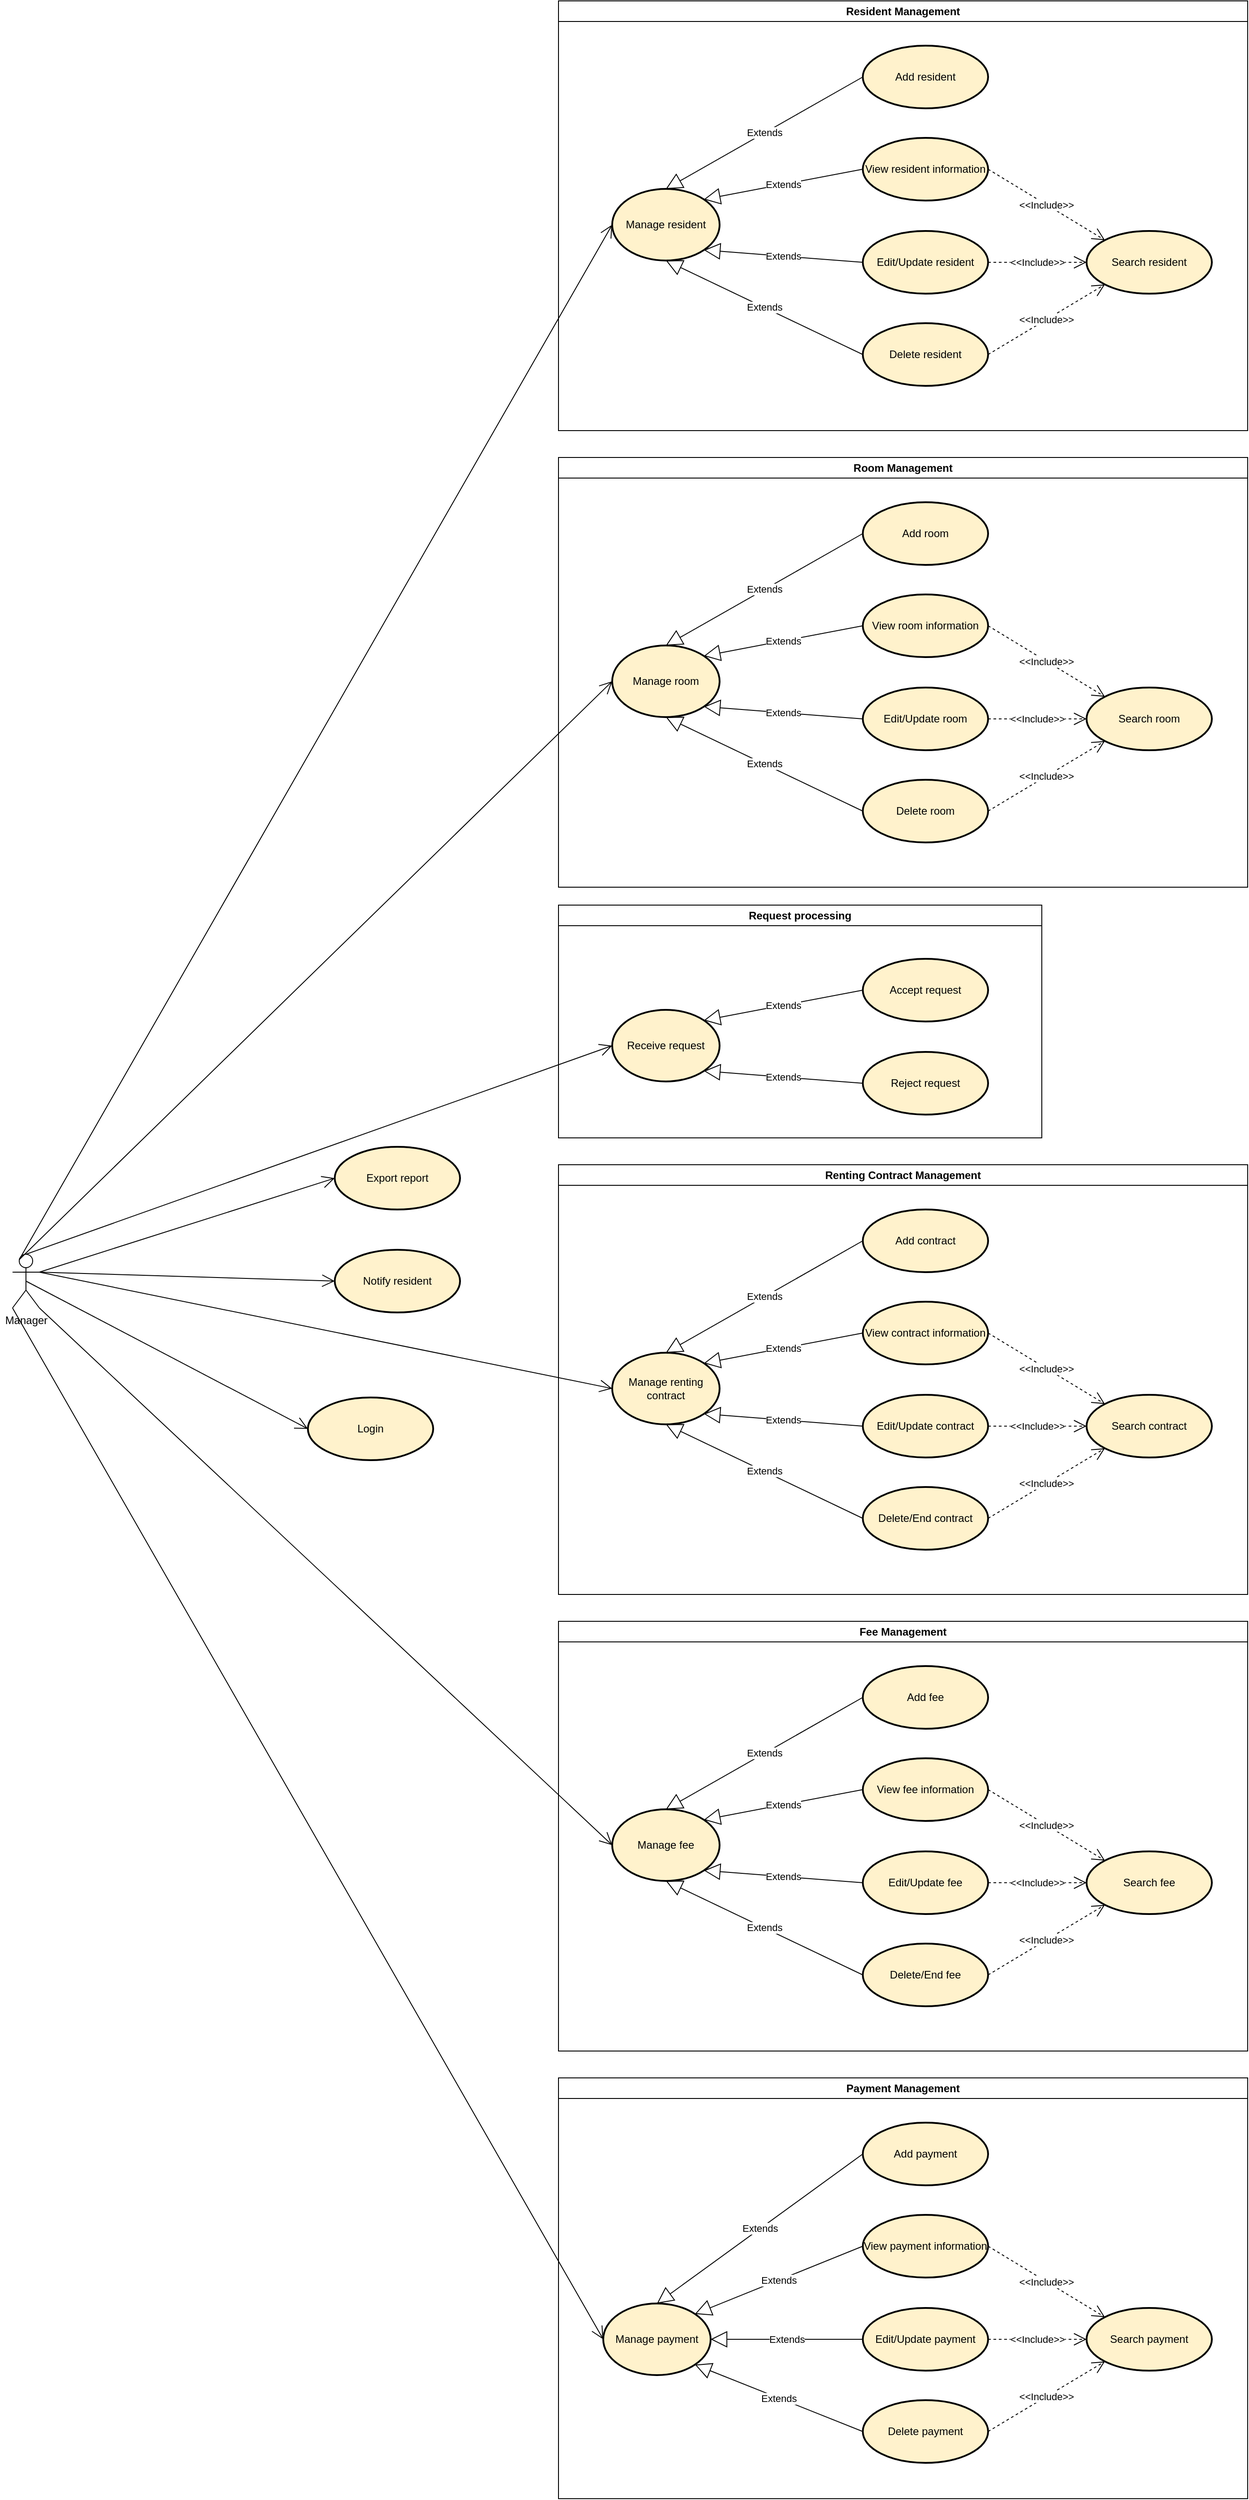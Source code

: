 <mxfile version="26.2.13">
  <diagram name="Page-1" id="42OMd-n1E61mf12vBxvX">
    <mxGraphModel dx="2264" dy="1903" grid="1" gridSize="10" guides="1" tooltips="1" connect="1" arrows="1" fold="1" page="1" pageScale="1" pageWidth="850" pageHeight="1100" math="0" shadow="0">
      <root>
        <mxCell id="0" />
        <mxCell id="1" parent="0" />
        <mxCell id="WZFhTyCouCG3s2GY0Dsn-1" value="Manager" style="shape=umlActor;verticalLabelPosition=bottom;verticalAlign=top;html=1;outlineConnect=0;" vertex="1" parent="1">
          <mxGeometry x="-520" y="1140" width="30" height="60" as="geometry" />
        </mxCell>
        <mxCell id="WZFhTyCouCG3s2GY0Dsn-3" value="Resident Management" style="swimlane;whiteSpace=wrap;html=1;" vertex="1" parent="1">
          <mxGeometry x="90" y="-260" width="770" height="480" as="geometry" />
        </mxCell>
        <mxCell id="WZFhTyCouCG3s2GY0Dsn-8" value="Manage resident" style="ellipse;whiteSpace=wrap;html=1;fillColor=#fff2cc;strokeColor=light-dark(#000000, #6d5100);strokeWidth=2;" vertex="1" parent="WZFhTyCouCG3s2GY0Dsn-3">
          <mxGeometry x="60" y="210" width="120" height="80" as="geometry" />
        </mxCell>
        <mxCell id="WZFhTyCouCG3s2GY0Dsn-10" value="Extends" style="endArrow=block;endSize=16;endFill=0;html=1;rounded=0;exitX=0;exitY=0.5;exitDx=0;exitDy=0;entryX=0.5;entryY=0;entryDx=0;entryDy=0;" edge="1" parent="WZFhTyCouCG3s2GY0Dsn-3" source="WZFhTyCouCG3s2GY0Dsn-23" target="WZFhTyCouCG3s2GY0Dsn-8">
          <mxGeometry width="160" relative="1" as="geometry">
            <mxPoint x="340" y="90" as="sourcePoint" />
            <mxPoint x="300" y="130" as="targetPoint" />
          </mxGeometry>
        </mxCell>
        <mxCell id="WZFhTyCouCG3s2GY0Dsn-11" value="Extends" style="endArrow=block;endSize=16;endFill=0;html=1;rounded=0;exitX=0;exitY=0.5;exitDx=0;exitDy=0;entryX=1;entryY=0;entryDx=0;entryDy=0;" edge="1" parent="WZFhTyCouCG3s2GY0Dsn-3" source="WZFhTyCouCG3s2GY0Dsn-26" target="WZFhTyCouCG3s2GY0Dsn-8">
          <mxGeometry width="160" relative="1" as="geometry">
            <mxPoint x="340" y="200" as="sourcePoint" />
            <mxPoint x="340" y="330" as="targetPoint" />
          </mxGeometry>
        </mxCell>
        <mxCell id="WZFhTyCouCG3s2GY0Dsn-20" value="Extends" style="endArrow=block;endSize=16;endFill=0;html=1;rounded=0;exitX=0;exitY=0.5;exitDx=0;exitDy=0;entryX=1;entryY=1;entryDx=0;entryDy=0;" edge="1" parent="WZFhTyCouCG3s2GY0Dsn-3" source="WZFhTyCouCG3s2GY0Dsn-25" target="WZFhTyCouCG3s2GY0Dsn-8">
          <mxGeometry width="160" relative="1" as="geometry">
            <mxPoint x="340" y="310" as="sourcePoint" />
            <mxPoint x="190" y="250" as="targetPoint" />
          </mxGeometry>
        </mxCell>
        <mxCell id="WZFhTyCouCG3s2GY0Dsn-21" value="Extends" style="endArrow=block;endSize=16;endFill=0;html=1;rounded=0;exitX=0;exitY=0.5;exitDx=0;exitDy=0;entryX=0.5;entryY=1;entryDx=0;entryDy=0;" edge="1" parent="WZFhTyCouCG3s2GY0Dsn-3" source="WZFhTyCouCG3s2GY0Dsn-24" target="WZFhTyCouCG3s2GY0Dsn-8">
          <mxGeometry width="160" relative="1" as="geometry">
            <mxPoint x="357.574" y="391.716" as="sourcePoint" />
            <mxPoint x="172" y="278" as="targetPoint" />
          </mxGeometry>
        </mxCell>
        <mxCell id="WZFhTyCouCG3s2GY0Dsn-23" value="Add resident" style="ellipse;whiteSpace=wrap;html=1;fillColor=#fff2cc;strokeColor=light-dark(#000000, #6d5100);strokeWidth=2;" vertex="1" parent="WZFhTyCouCG3s2GY0Dsn-3">
          <mxGeometry x="340" y="50" width="140" height="70" as="geometry" />
        </mxCell>
        <mxCell id="WZFhTyCouCG3s2GY0Dsn-24" value="Delete resident" style="ellipse;whiteSpace=wrap;html=1;fillColor=#fff2cc;strokeColor=light-dark(#000000, #6d5100);strokeWidth=2;" vertex="1" parent="WZFhTyCouCG3s2GY0Dsn-3">
          <mxGeometry x="340" y="360" width="140" height="70" as="geometry" />
        </mxCell>
        <mxCell id="WZFhTyCouCG3s2GY0Dsn-25" value="Edit/Update resident" style="ellipse;whiteSpace=wrap;html=1;fillColor=#fff2cc;strokeColor=light-dark(#000000, #6d5100);strokeWidth=2;" vertex="1" parent="WZFhTyCouCG3s2GY0Dsn-3">
          <mxGeometry x="340" y="257" width="140" height="70" as="geometry" />
        </mxCell>
        <mxCell id="WZFhTyCouCG3s2GY0Dsn-26" value="View resident information" style="ellipse;whiteSpace=wrap;html=1;fillColor=#fff2cc;strokeColor=light-dark(#000000, #6d5100);strokeWidth=2;" vertex="1" parent="WZFhTyCouCG3s2GY0Dsn-3">
          <mxGeometry x="340" y="153" width="140" height="70" as="geometry" />
        </mxCell>
        <mxCell id="WZFhTyCouCG3s2GY0Dsn-27" value="Search resident" style="ellipse;whiteSpace=wrap;html=1;fillColor=#fff2cc;strokeColor=light-dark(#000000, #6d5100);strokeWidth=2;" vertex="1" parent="WZFhTyCouCG3s2GY0Dsn-3">
          <mxGeometry x="590" y="257" width="140" height="70" as="geometry" />
        </mxCell>
        <mxCell id="WZFhTyCouCG3s2GY0Dsn-31" value="&amp;lt;&amp;lt;Include&amp;gt;&amp;gt;" style="endArrow=open;endSize=12;dashed=1;html=1;rounded=0;exitX=1;exitY=0.5;exitDx=0;exitDy=0;entryX=0;entryY=0;entryDx=0;entryDy=0;" edge="1" parent="WZFhTyCouCG3s2GY0Dsn-3" source="WZFhTyCouCG3s2GY0Dsn-26" target="WZFhTyCouCG3s2GY0Dsn-27">
          <mxGeometry width="160" relative="1" as="geometry">
            <mxPoint x="540" y="200" as="sourcePoint" />
            <mxPoint x="700" y="200" as="targetPoint" />
          </mxGeometry>
        </mxCell>
        <mxCell id="WZFhTyCouCG3s2GY0Dsn-32" value="&amp;lt;&amp;lt;Include&amp;gt;&amp;gt;" style="endArrow=open;endSize=12;dashed=1;html=1;rounded=0;exitX=1;exitY=0.5;exitDx=0;exitDy=0;entryX=0;entryY=1;entryDx=0;entryDy=0;" edge="1" parent="WZFhTyCouCG3s2GY0Dsn-3" source="WZFhTyCouCG3s2GY0Dsn-24" target="WZFhTyCouCG3s2GY0Dsn-27">
          <mxGeometry width="160" relative="1" as="geometry">
            <mxPoint x="490" y="198" as="sourcePoint" />
            <mxPoint x="621" y="277" as="targetPoint" />
          </mxGeometry>
        </mxCell>
        <mxCell id="WZFhTyCouCG3s2GY0Dsn-33" value="&amp;lt;&amp;lt;Include&amp;gt;&amp;gt;" style="endArrow=open;endSize=12;dashed=1;html=1;rounded=0;exitX=1;exitY=0.5;exitDx=0;exitDy=0;entryX=0;entryY=0.5;entryDx=0;entryDy=0;" edge="1" parent="WZFhTyCouCG3s2GY0Dsn-3" source="WZFhTyCouCG3s2GY0Dsn-25" target="WZFhTyCouCG3s2GY0Dsn-27">
          <mxGeometry width="160" relative="1" as="geometry">
            <mxPoint x="490" y="405" as="sourcePoint" />
            <mxPoint x="621" y="327" as="targetPoint" />
          </mxGeometry>
        </mxCell>
        <mxCell id="WZFhTyCouCG3s2GY0Dsn-34" value="Room Management" style="swimlane;whiteSpace=wrap;html=1;" vertex="1" parent="1">
          <mxGeometry x="90" y="250" width="770" height="480" as="geometry" />
        </mxCell>
        <mxCell id="WZFhTyCouCG3s2GY0Dsn-35" value="Manage room" style="ellipse;whiteSpace=wrap;html=1;fillColor=#fff2cc;strokeColor=light-dark(#000000, #6d5100);strokeWidth=2;" vertex="1" parent="WZFhTyCouCG3s2GY0Dsn-34">
          <mxGeometry x="60" y="210" width="120" height="80" as="geometry" />
        </mxCell>
        <mxCell id="WZFhTyCouCG3s2GY0Dsn-36" value="Extends" style="endArrow=block;endSize=16;endFill=0;html=1;rounded=0;exitX=0;exitY=0.5;exitDx=0;exitDy=0;entryX=0.5;entryY=0;entryDx=0;entryDy=0;" edge="1" parent="WZFhTyCouCG3s2GY0Dsn-34" source="WZFhTyCouCG3s2GY0Dsn-40" target="WZFhTyCouCG3s2GY0Dsn-35">
          <mxGeometry width="160" relative="1" as="geometry">
            <mxPoint x="340" y="90" as="sourcePoint" />
            <mxPoint x="300" y="130" as="targetPoint" />
          </mxGeometry>
        </mxCell>
        <mxCell id="WZFhTyCouCG3s2GY0Dsn-37" value="Extends" style="endArrow=block;endSize=16;endFill=0;html=1;rounded=0;exitX=0;exitY=0.5;exitDx=0;exitDy=0;entryX=1;entryY=0;entryDx=0;entryDy=0;" edge="1" parent="WZFhTyCouCG3s2GY0Dsn-34" source="WZFhTyCouCG3s2GY0Dsn-43" target="WZFhTyCouCG3s2GY0Dsn-35">
          <mxGeometry width="160" relative="1" as="geometry">
            <mxPoint x="340" y="200" as="sourcePoint" />
            <mxPoint x="340" y="330" as="targetPoint" />
          </mxGeometry>
        </mxCell>
        <mxCell id="WZFhTyCouCG3s2GY0Dsn-38" value="Extends" style="endArrow=block;endSize=16;endFill=0;html=1;rounded=0;exitX=0;exitY=0.5;exitDx=0;exitDy=0;entryX=1;entryY=1;entryDx=0;entryDy=0;" edge="1" parent="WZFhTyCouCG3s2GY0Dsn-34" source="WZFhTyCouCG3s2GY0Dsn-42" target="WZFhTyCouCG3s2GY0Dsn-35">
          <mxGeometry width="160" relative="1" as="geometry">
            <mxPoint x="340" y="310" as="sourcePoint" />
            <mxPoint x="190" y="250" as="targetPoint" />
          </mxGeometry>
        </mxCell>
        <mxCell id="WZFhTyCouCG3s2GY0Dsn-39" value="Extends" style="endArrow=block;endSize=16;endFill=0;html=1;rounded=0;exitX=0;exitY=0.5;exitDx=0;exitDy=0;entryX=0.5;entryY=1;entryDx=0;entryDy=0;" edge="1" parent="WZFhTyCouCG3s2GY0Dsn-34" source="WZFhTyCouCG3s2GY0Dsn-41" target="WZFhTyCouCG3s2GY0Dsn-35">
          <mxGeometry width="160" relative="1" as="geometry">
            <mxPoint x="357.574" y="391.716" as="sourcePoint" />
            <mxPoint x="172" y="278" as="targetPoint" />
          </mxGeometry>
        </mxCell>
        <mxCell id="WZFhTyCouCG3s2GY0Dsn-40" value="Add room" style="ellipse;whiteSpace=wrap;html=1;fillColor=#fff2cc;strokeColor=light-dark(#000000, #6d5100);strokeWidth=2;" vertex="1" parent="WZFhTyCouCG3s2GY0Dsn-34">
          <mxGeometry x="340" y="50" width="140" height="70" as="geometry" />
        </mxCell>
        <mxCell id="WZFhTyCouCG3s2GY0Dsn-41" value="Delete room" style="ellipse;whiteSpace=wrap;html=1;fillColor=#fff2cc;strokeColor=light-dark(#000000, #6d5100);strokeWidth=2;" vertex="1" parent="WZFhTyCouCG3s2GY0Dsn-34">
          <mxGeometry x="340" y="360" width="140" height="70" as="geometry" />
        </mxCell>
        <mxCell id="WZFhTyCouCG3s2GY0Dsn-42" value="Edit/Update room" style="ellipse;whiteSpace=wrap;html=1;fillColor=#fff2cc;strokeColor=light-dark(#000000, #6d5100);strokeWidth=2;" vertex="1" parent="WZFhTyCouCG3s2GY0Dsn-34">
          <mxGeometry x="340" y="257" width="140" height="70" as="geometry" />
        </mxCell>
        <mxCell id="WZFhTyCouCG3s2GY0Dsn-43" value="View room information" style="ellipse;whiteSpace=wrap;html=1;fillColor=#fff2cc;strokeColor=light-dark(#000000, #6d5100);strokeWidth=2;" vertex="1" parent="WZFhTyCouCG3s2GY0Dsn-34">
          <mxGeometry x="340" y="153" width="140" height="70" as="geometry" />
        </mxCell>
        <mxCell id="WZFhTyCouCG3s2GY0Dsn-44" value="Search room" style="ellipse;whiteSpace=wrap;html=1;fillColor=#fff2cc;strokeColor=light-dark(#000000, #6d5100);strokeWidth=2;" vertex="1" parent="WZFhTyCouCG3s2GY0Dsn-34">
          <mxGeometry x="590" y="257" width="140" height="70" as="geometry" />
        </mxCell>
        <mxCell id="WZFhTyCouCG3s2GY0Dsn-45" value="&amp;lt;&amp;lt;Include&amp;gt;&amp;gt;" style="endArrow=open;endSize=12;dashed=1;html=1;rounded=0;exitX=1;exitY=0.5;exitDx=0;exitDy=0;entryX=0;entryY=0;entryDx=0;entryDy=0;" edge="1" parent="WZFhTyCouCG3s2GY0Dsn-34" source="WZFhTyCouCG3s2GY0Dsn-43" target="WZFhTyCouCG3s2GY0Dsn-44">
          <mxGeometry width="160" relative="1" as="geometry">
            <mxPoint x="540" y="200" as="sourcePoint" />
            <mxPoint x="700" y="200" as="targetPoint" />
          </mxGeometry>
        </mxCell>
        <mxCell id="WZFhTyCouCG3s2GY0Dsn-46" value="&amp;lt;&amp;lt;Include&amp;gt;&amp;gt;" style="endArrow=open;endSize=12;dashed=1;html=1;rounded=0;exitX=1;exitY=0.5;exitDx=0;exitDy=0;entryX=0;entryY=1;entryDx=0;entryDy=0;" edge="1" parent="WZFhTyCouCG3s2GY0Dsn-34" source="WZFhTyCouCG3s2GY0Dsn-41" target="WZFhTyCouCG3s2GY0Dsn-44">
          <mxGeometry width="160" relative="1" as="geometry">
            <mxPoint x="490" y="198" as="sourcePoint" />
            <mxPoint x="621" y="277" as="targetPoint" />
          </mxGeometry>
        </mxCell>
        <mxCell id="WZFhTyCouCG3s2GY0Dsn-47" value="&amp;lt;&amp;lt;Include&amp;gt;&amp;gt;" style="endArrow=open;endSize=12;dashed=1;html=1;rounded=0;exitX=1;exitY=0.5;exitDx=0;exitDy=0;entryX=0;entryY=0.5;entryDx=0;entryDy=0;" edge="1" parent="WZFhTyCouCG3s2GY0Dsn-34" source="WZFhTyCouCG3s2GY0Dsn-42" target="WZFhTyCouCG3s2GY0Dsn-44">
          <mxGeometry width="160" relative="1" as="geometry">
            <mxPoint x="490" y="405" as="sourcePoint" />
            <mxPoint x="621" y="327" as="targetPoint" />
          </mxGeometry>
        </mxCell>
        <mxCell id="WZFhTyCouCG3s2GY0Dsn-48" value="Request processing" style="swimlane;whiteSpace=wrap;html=1;" vertex="1" parent="1">
          <mxGeometry x="90" y="750" width="540" height="260" as="geometry" />
        </mxCell>
        <mxCell id="WZFhTyCouCG3s2GY0Dsn-49" value="Receive request" style="ellipse;whiteSpace=wrap;html=1;fillColor=#fff2cc;strokeColor=light-dark(#000000, #6d5100);strokeWidth=2;" vertex="1" parent="WZFhTyCouCG3s2GY0Dsn-48">
          <mxGeometry x="60" y="117" width="120" height="80" as="geometry" />
        </mxCell>
        <mxCell id="WZFhTyCouCG3s2GY0Dsn-51" value="Extends" style="endArrow=block;endSize=16;endFill=0;html=1;rounded=0;exitX=0;exitY=0.5;exitDx=0;exitDy=0;entryX=1;entryY=0;entryDx=0;entryDy=0;" edge="1" parent="WZFhTyCouCG3s2GY0Dsn-48" source="WZFhTyCouCG3s2GY0Dsn-57" target="WZFhTyCouCG3s2GY0Dsn-49">
          <mxGeometry width="160" relative="1" as="geometry">
            <mxPoint x="340" y="107" as="sourcePoint" />
            <mxPoint x="340" y="237" as="targetPoint" />
          </mxGeometry>
        </mxCell>
        <mxCell id="WZFhTyCouCG3s2GY0Dsn-52" value="Extends" style="endArrow=block;endSize=16;endFill=0;html=1;rounded=0;exitX=0;exitY=0.5;exitDx=0;exitDy=0;entryX=1;entryY=1;entryDx=0;entryDy=0;" edge="1" parent="WZFhTyCouCG3s2GY0Dsn-48" source="WZFhTyCouCG3s2GY0Dsn-56" target="WZFhTyCouCG3s2GY0Dsn-49">
          <mxGeometry width="160" relative="1" as="geometry">
            <mxPoint x="340" y="217" as="sourcePoint" />
            <mxPoint x="190" y="157" as="targetPoint" />
          </mxGeometry>
        </mxCell>
        <mxCell id="WZFhTyCouCG3s2GY0Dsn-56" value="Reject request" style="ellipse;whiteSpace=wrap;html=1;fillColor=#fff2cc;strokeColor=light-dark(#000000, #6d5100);strokeWidth=2;" vertex="1" parent="WZFhTyCouCG3s2GY0Dsn-48">
          <mxGeometry x="340" y="164" width="140" height="70" as="geometry" />
        </mxCell>
        <mxCell id="WZFhTyCouCG3s2GY0Dsn-57" value="Accept request" style="ellipse;whiteSpace=wrap;html=1;fillColor=#fff2cc;strokeColor=light-dark(#000000, #6d5100);strokeWidth=2;" vertex="1" parent="WZFhTyCouCG3s2GY0Dsn-48">
          <mxGeometry x="340" y="60" width="140" height="70" as="geometry" />
        </mxCell>
        <mxCell id="WZFhTyCouCG3s2GY0Dsn-63" value="Renting Contract Management" style="swimlane;whiteSpace=wrap;html=1;" vertex="1" parent="1">
          <mxGeometry x="90" y="1040" width="770" height="480" as="geometry" />
        </mxCell>
        <mxCell id="WZFhTyCouCG3s2GY0Dsn-64" value="Manage renting contract" style="ellipse;whiteSpace=wrap;html=1;fillColor=#fff2cc;strokeColor=light-dark(#000000, #6d5100);strokeWidth=2;" vertex="1" parent="WZFhTyCouCG3s2GY0Dsn-63">
          <mxGeometry x="60" y="210" width="120" height="80" as="geometry" />
        </mxCell>
        <mxCell id="WZFhTyCouCG3s2GY0Dsn-65" value="Extends" style="endArrow=block;endSize=16;endFill=0;html=1;rounded=0;exitX=0;exitY=0.5;exitDx=0;exitDy=0;entryX=0.5;entryY=0;entryDx=0;entryDy=0;" edge="1" parent="WZFhTyCouCG3s2GY0Dsn-63" source="WZFhTyCouCG3s2GY0Dsn-69" target="WZFhTyCouCG3s2GY0Dsn-64">
          <mxGeometry width="160" relative="1" as="geometry">
            <mxPoint x="340" y="90" as="sourcePoint" />
            <mxPoint x="300" y="130" as="targetPoint" />
          </mxGeometry>
        </mxCell>
        <mxCell id="WZFhTyCouCG3s2GY0Dsn-66" value="Extends" style="endArrow=block;endSize=16;endFill=0;html=1;rounded=0;exitX=0;exitY=0.5;exitDx=0;exitDy=0;entryX=1;entryY=0;entryDx=0;entryDy=0;" edge="1" parent="WZFhTyCouCG3s2GY0Dsn-63" source="WZFhTyCouCG3s2GY0Dsn-72" target="WZFhTyCouCG3s2GY0Dsn-64">
          <mxGeometry width="160" relative="1" as="geometry">
            <mxPoint x="340" y="200" as="sourcePoint" />
            <mxPoint x="340" y="330" as="targetPoint" />
          </mxGeometry>
        </mxCell>
        <mxCell id="WZFhTyCouCG3s2GY0Dsn-67" value="Extends" style="endArrow=block;endSize=16;endFill=0;html=1;rounded=0;exitX=0;exitY=0.5;exitDx=0;exitDy=0;entryX=1;entryY=1;entryDx=0;entryDy=0;" edge="1" parent="WZFhTyCouCG3s2GY0Dsn-63" source="WZFhTyCouCG3s2GY0Dsn-71" target="WZFhTyCouCG3s2GY0Dsn-64">
          <mxGeometry width="160" relative="1" as="geometry">
            <mxPoint x="340" y="310" as="sourcePoint" />
            <mxPoint x="190" y="250" as="targetPoint" />
          </mxGeometry>
        </mxCell>
        <mxCell id="WZFhTyCouCG3s2GY0Dsn-68" value="Extends" style="endArrow=block;endSize=16;endFill=0;html=1;rounded=0;exitX=0;exitY=0.5;exitDx=0;exitDy=0;entryX=0.5;entryY=1;entryDx=0;entryDy=0;" edge="1" parent="WZFhTyCouCG3s2GY0Dsn-63" source="WZFhTyCouCG3s2GY0Dsn-70" target="WZFhTyCouCG3s2GY0Dsn-64">
          <mxGeometry width="160" relative="1" as="geometry">
            <mxPoint x="357.574" y="391.716" as="sourcePoint" />
            <mxPoint x="172" y="278" as="targetPoint" />
          </mxGeometry>
        </mxCell>
        <mxCell id="WZFhTyCouCG3s2GY0Dsn-69" value="Add contract" style="ellipse;whiteSpace=wrap;html=1;fillColor=#fff2cc;strokeColor=light-dark(#000000, #6d5100);strokeWidth=2;" vertex="1" parent="WZFhTyCouCG3s2GY0Dsn-63">
          <mxGeometry x="340" y="50" width="140" height="70" as="geometry" />
        </mxCell>
        <mxCell id="WZFhTyCouCG3s2GY0Dsn-70" value="Delete/End contract" style="ellipse;whiteSpace=wrap;html=1;fillColor=#fff2cc;strokeColor=light-dark(#000000, #6d5100);strokeWidth=2;" vertex="1" parent="WZFhTyCouCG3s2GY0Dsn-63">
          <mxGeometry x="340" y="360" width="140" height="70" as="geometry" />
        </mxCell>
        <mxCell id="WZFhTyCouCG3s2GY0Dsn-71" value="Edit/Update contract" style="ellipse;whiteSpace=wrap;html=1;fillColor=#fff2cc;strokeColor=light-dark(#000000, #6d5100);strokeWidth=2;" vertex="1" parent="WZFhTyCouCG3s2GY0Dsn-63">
          <mxGeometry x="340" y="257" width="140" height="70" as="geometry" />
        </mxCell>
        <mxCell id="WZFhTyCouCG3s2GY0Dsn-72" value="View contract information" style="ellipse;whiteSpace=wrap;html=1;fillColor=#fff2cc;strokeColor=light-dark(#000000, #6d5100);strokeWidth=2;" vertex="1" parent="WZFhTyCouCG3s2GY0Dsn-63">
          <mxGeometry x="340" y="153" width="140" height="70" as="geometry" />
        </mxCell>
        <mxCell id="WZFhTyCouCG3s2GY0Dsn-73" value="Search contract" style="ellipse;whiteSpace=wrap;html=1;fillColor=#fff2cc;strokeColor=light-dark(#000000, #6d5100);strokeWidth=2;" vertex="1" parent="WZFhTyCouCG3s2GY0Dsn-63">
          <mxGeometry x="590" y="257" width="140" height="70" as="geometry" />
        </mxCell>
        <mxCell id="WZFhTyCouCG3s2GY0Dsn-74" value="&amp;lt;&amp;lt;Include&amp;gt;&amp;gt;" style="endArrow=open;endSize=12;dashed=1;html=1;rounded=0;exitX=1;exitY=0.5;exitDx=0;exitDy=0;entryX=0;entryY=0;entryDx=0;entryDy=0;" edge="1" parent="WZFhTyCouCG3s2GY0Dsn-63" source="WZFhTyCouCG3s2GY0Dsn-72" target="WZFhTyCouCG3s2GY0Dsn-73">
          <mxGeometry width="160" relative="1" as="geometry">
            <mxPoint x="540" y="200" as="sourcePoint" />
            <mxPoint x="700" y="200" as="targetPoint" />
          </mxGeometry>
        </mxCell>
        <mxCell id="WZFhTyCouCG3s2GY0Dsn-75" value="&amp;lt;&amp;lt;Include&amp;gt;&amp;gt;" style="endArrow=open;endSize=12;dashed=1;html=1;rounded=0;exitX=1;exitY=0.5;exitDx=0;exitDy=0;entryX=0;entryY=1;entryDx=0;entryDy=0;" edge="1" parent="WZFhTyCouCG3s2GY0Dsn-63" source="WZFhTyCouCG3s2GY0Dsn-70" target="WZFhTyCouCG3s2GY0Dsn-73">
          <mxGeometry width="160" relative="1" as="geometry">
            <mxPoint x="490" y="198" as="sourcePoint" />
            <mxPoint x="621" y="277" as="targetPoint" />
          </mxGeometry>
        </mxCell>
        <mxCell id="WZFhTyCouCG3s2GY0Dsn-76" value="&amp;lt;&amp;lt;Include&amp;gt;&amp;gt;" style="endArrow=open;endSize=12;dashed=1;html=1;rounded=0;exitX=1;exitY=0.5;exitDx=0;exitDy=0;entryX=0;entryY=0.5;entryDx=0;entryDy=0;" edge="1" parent="WZFhTyCouCG3s2GY0Dsn-63" source="WZFhTyCouCG3s2GY0Dsn-71" target="WZFhTyCouCG3s2GY0Dsn-73">
          <mxGeometry width="160" relative="1" as="geometry">
            <mxPoint x="490" y="405" as="sourcePoint" />
            <mxPoint x="621" y="327" as="targetPoint" />
          </mxGeometry>
        </mxCell>
        <mxCell id="WZFhTyCouCG3s2GY0Dsn-77" value="Fee Management" style="swimlane;whiteSpace=wrap;html=1;" vertex="1" parent="1">
          <mxGeometry x="90" y="1550" width="770" height="480" as="geometry" />
        </mxCell>
        <mxCell id="WZFhTyCouCG3s2GY0Dsn-78" value="Manage fee" style="ellipse;whiteSpace=wrap;html=1;fillColor=#fff2cc;strokeColor=light-dark(#000000, #6d5100);strokeWidth=2;" vertex="1" parent="WZFhTyCouCG3s2GY0Dsn-77">
          <mxGeometry x="60" y="210" width="120" height="80" as="geometry" />
        </mxCell>
        <mxCell id="WZFhTyCouCG3s2GY0Dsn-79" value="Extends" style="endArrow=block;endSize=16;endFill=0;html=1;rounded=0;exitX=0;exitY=0.5;exitDx=0;exitDy=0;entryX=0.5;entryY=0;entryDx=0;entryDy=0;" edge="1" parent="WZFhTyCouCG3s2GY0Dsn-77" source="WZFhTyCouCG3s2GY0Dsn-83" target="WZFhTyCouCG3s2GY0Dsn-78">
          <mxGeometry width="160" relative="1" as="geometry">
            <mxPoint x="340" y="90" as="sourcePoint" />
            <mxPoint x="300" y="130" as="targetPoint" />
          </mxGeometry>
        </mxCell>
        <mxCell id="WZFhTyCouCG3s2GY0Dsn-80" value="Extends" style="endArrow=block;endSize=16;endFill=0;html=1;rounded=0;exitX=0;exitY=0.5;exitDx=0;exitDy=0;entryX=1;entryY=0;entryDx=0;entryDy=0;" edge="1" parent="WZFhTyCouCG3s2GY0Dsn-77" source="WZFhTyCouCG3s2GY0Dsn-86" target="WZFhTyCouCG3s2GY0Dsn-78">
          <mxGeometry width="160" relative="1" as="geometry">
            <mxPoint x="340" y="200" as="sourcePoint" />
            <mxPoint x="340" y="330" as="targetPoint" />
          </mxGeometry>
        </mxCell>
        <mxCell id="WZFhTyCouCG3s2GY0Dsn-81" value="Extends" style="endArrow=block;endSize=16;endFill=0;html=1;rounded=0;exitX=0;exitY=0.5;exitDx=0;exitDy=0;entryX=1;entryY=1;entryDx=0;entryDy=0;" edge="1" parent="WZFhTyCouCG3s2GY0Dsn-77" source="WZFhTyCouCG3s2GY0Dsn-85" target="WZFhTyCouCG3s2GY0Dsn-78">
          <mxGeometry width="160" relative="1" as="geometry">
            <mxPoint x="340" y="310" as="sourcePoint" />
            <mxPoint x="190" y="250" as="targetPoint" />
          </mxGeometry>
        </mxCell>
        <mxCell id="WZFhTyCouCG3s2GY0Dsn-82" value="Extends" style="endArrow=block;endSize=16;endFill=0;html=1;rounded=0;exitX=0;exitY=0.5;exitDx=0;exitDy=0;entryX=0.5;entryY=1;entryDx=0;entryDy=0;" edge="1" parent="WZFhTyCouCG3s2GY0Dsn-77" source="WZFhTyCouCG3s2GY0Dsn-84" target="WZFhTyCouCG3s2GY0Dsn-78">
          <mxGeometry width="160" relative="1" as="geometry">
            <mxPoint x="357.574" y="391.716" as="sourcePoint" />
            <mxPoint x="172" y="278" as="targetPoint" />
          </mxGeometry>
        </mxCell>
        <mxCell id="WZFhTyCouCG3s2GY0Dsn-83" value="Add fee" style="ellipse;whiteSpace=wrap;html=1;fillColor=#fff2cc;strokeColor=light-dark(#000000, #6d5100);strokeWidth=2;" vertex="1" parent="WZFhTyCouCG3s2GY0Dsn-77">
          <mxGeometry x="340" y="50" width="140" height="70" as="geometry" />
        </mxCell>
        <mxCell id="WZFhTyCouCG3s2GY0Dsn-84" value="Delete/End fee" style="ellipse;whiteSpace=wrap;html=1;fillColor=#fff2cc;strokeColor=light-dark(#000000, #6d5100);strokeWidth=2;" vertex="1" parent="WZFhTyCouCG3s2GY0Dsn-77">
          <mxGeometry x="340" y="360" width="140" height="70" as="geometry" />
        </mxCell>
        <mxCell id="WZFhTyCouCG3s2GY0Dsn-85" value="Edit/Update fee" style="ellipse;whiteSpace=wrap;html=1;fillColor=#fff2cc;strokeColor=light-dark(#000000, #6d5100);strokeWidth=2;" vertex="1" parent="WZFhTyCouCG3s2GY0Dsn-77">
          <mxGeometry x="340" y="257" width="140" height="70" as="geometry" />
        </mxCell>
        <mxCell id="WZFhTyCouCG3s2GY0Dsn-86" value="View fee information" style="ellipse;whiteSpace=wrap;html=1;fillColor=#fff2cc;strokeColor=light-dark(#000000, #6d5100);strokeWidth=2;" vertex="1" parent="WZFhTyCouCG3s2GY0Dsn-77">
          <mxGeometry x="340" y="153" width="140" height="70" as="geometry" />
        </mxCell>
        <mxCell id="WZFhTyCouCG3s2GY0Dsn-87" value="Search fee" style="ellipse;whiteSpace=wrap;html=1;fillColor=#fff2cc;strokeColor=light-dark(#000000, #6d5100);strokeWidth=2;" vertex="1" parent="WZFhTyCouCG3s2GY0Dsn-77">
          <mxGeometry x="590" y="257" width="140" height="70" as="geometry" />
        </mxCell>
        <mxCell id="WZFhTyCouCG3s2GY0Dsn-88" value="&amp;lt;&amp;lt;Include&amp;gt;&amp;gt;" style="endArrow=open;endSize=12;dashed=1;html=1;rounded=0;exitX=1;exitY=0.5;exitDx=0;exitDy=0;entryX=0;entryY=0;entryDx=0;entryDy=0;" edge="1" parent="WZFhTyCouCG3s2GY0Dsn-77" source="WZFhTyCouCG3s2GY0Dsn-86" target="WZFhTyCouCG3s2GY0Dsn-87">
          <mxGeometry width="160" relative="1" as="geometry">
            <mxPoint x="540" y="200" as="sourcePoint" />
            <mxPoint x="700" y="200" as="targetPoint" />
          </mxGeometry>
        </mxCell>
        <mxCell id="WZFhTyCouCG3s2GY0Dsn-89" value="&amp;lt;&amp;lt;Include&amp;gt;&amp;gt;" style="endArrow=open;endSize=12;dashed=1;html=1;rounded=0;exitX=1;exitY=0.5;exitDx=0;exitDy=0;entryX=0;entryY=1;entryDx=0;entryDy=0;" edge="1" parent="WZFhTyCouCG3s2GY0Dsn-77" source="WZFhTyCouCG3s2GY0Dsn-84" target="WZFhTyCouCG3s2GY0Dsn-87">
          <mxGeometry width="160" relative="1" as="geometry">
            <mxPoint x="490" y="198" as="sourcePoint" />
            <mxPoint x="621" y="277" as="targetPoint" />
          </mxGeometry>
        </mxCell>
        <mxCell id="WZFhTyCouCG3s2GY0Dsn-90" value="&amp;lt;&amp;lt;Include&amp;gt;&amp;gt;" style="endArrow=open;endSize=12;dashed=1;html=1;rounded=0;exitX=1;exitY=0.5;exitDx=0;exitDy=0;entryX=0;entryY=0.5;entryDx=0;entryDy=0;" edge="1" parent="WZFhTyCouCG3s2GY0Dsn-77" source="WZFhTyCouCG3s2GY0Dsn-85" target="WZFhTyCouCG3s2GY0Dsn-87">
          <mxGeometry width="160" relative="1" as="geometry">
            <mxPoint x="490" y="405" as="sourcePoint" />
            <mxPoint x="621" y="327" as="targetPoint" />
          </mxGeometry>
        </mxCell>
        <mxCell id="WZFhTyCouCG3s2GY0Dsn-107" value="Payment Management" style="swimlane;whiteSpace=wrap;html=1;" vertex="1" parent="1">
          <mxGeometry x="90" y="2060" width="770" height="470" as="geometry" />
        </mxCell>
        <mxCell id="WZFhTyCouCG3s2GY0Dsn-108" value="Manage payment" style="ellipse;whiteSpace=wrap;html=1;fillColor=#fff2cc;strokeColor=light-dark(#000000, #6d5100);strokeWidth=2;" vertex="1" parent="WZFhTyCouCG3s2GY0Dsn-107">
          <mxGeometry x="50" y="252" width="120" height="80" as="geometry" />
        </mxCell>
        <mxCell id="WZFhTyCouCG3s2GY0Dsn-109" value="Extends" style="endArrow=block;endSize=16;endFill=0;html=1;rounded=0;exitX=0;exitY=0.5;exitDx=0;exitDy=0;entryX=0.5;entryY=0;entryDx=0;entryDy=0;" edge="1" parent="WZFhTyCouCG3s2GY0Dsn-107" source="WZFhTyCouCG3s2GY0Dsn-113" target="WZFhTyCouCG3s2GY0Dsn-108">
          <mxGeometry width="160" relative="1" as="geometry">
            <mxPoint x="340" y="90" as="sourcePoint" />
            <mxPoint x="300" y="130" as="targetPoint" />
          </mxGeometry>
        </mxCell>
        <mxCell id="WZFhTyCouCG3s2GY0Dsn-110" value="Extends" style="endArrow=block;endSize=16;endFill=0;html=1;rounded=0;exitX=0;exitY=0.5;exitDx=0;exitDy=0;entryX=1;entryY=0;entryDx=0;entryDy=0;" edge="1" parent="WZFhTyCouCG3s2GY0Dsn-107" source="WZFhTyCouCG3s2GY0Dsn-116" target="WZFhTyCouCG3s2GY0Dsn-108">
          <mxGeometry width="160" relative="1" as="geometry">
            <mxPoint x="340" y="200" as="sourcePoint" />
            <mxPoint x="340" y="330" as="targetPoint" />
          </mxGeometry>
        </mxCell>
        <mxCell id="WZFhTyCouCG3s2GY0Dsn-111" value="Extends" style="endArrow=block;endSize=16;endFill=0;html=1;rounded=0;exitX=0;exitY=0.5;exitDx=0;exitDy=0;entryX=1;entryY=0.5;entryDx=0;entryDy=0;" edge="1" parent="WZFhTyCouCG3s2GY0Dsn-107" source="WZFhTyCouCG3s2GY0Dsn-115" target="WZFhTyCouCG3s2GY0Dsn-108">
          <mxGeometry width="160" relative="1" as="geometry">
            <mxPoint x="340" y="310" as="sourcePoint" />
            <mxPoint x="190" y="250" as="targetPoint" />
          </mxGeometry>
        </mxCell>
        <mxCell id="WZFhTyCouCG3s2GY0Dsn-112" value="Extends" style="endArrow=block;endSize=16;endFill=0;html=1;rounded=0;exitX=0;exitY=0.5;exitDx=0;exitDy=0;entryX=1;entryY=1;entryDx=0;entryDy=0;" edge="1" parent="WZFhTyCouCG3s2GY0Dsn-107" source="WZFhTyCouCG3s2GY0Dsn-114" target="WZFhTyCouCG3s2GY0Dsn-108">
          <mxGeometry width="160" relative="1" as="geometry">
            <mxPoint x="357.574" y="391.716" as="sourcePoint" />
            <mxPoint x="172" y="278" as="targetPoint" />
          </mxGeometry>
        </mxCell>
        <mxCell id="WZFhTyCouCG3s2GY0Dsn-113" value="Add payment" style="ellipse;whiteSpace=wrap;html=1;fillColor=#fff2cc;strokeColor=light-dark(#000000, #6d5100);strokeWidth=2;" vertex="1" parent="WZFhTyCouCG3s2GY0Dsn-107">
          <mxGeometry x="340" y="50" width="140" height="70" as="geometry" />
        </mxCell>
        <mxCell id="WZFhTyCouCG3s2GY0Dsn-114" value="Delete payment" style="ellipse;whiteSpace=wrap;html=1;fillColor=#fff2cc;strokeColor=light-dark(#000000, #6d5100);strokeWidth=2;" vertex="1" parent="WZFhTyCouCG3s2GY0Dsn-107">
          <mxGeometry x="340" y="360" width="140" height="70" as="geometry" />
        </mxCell>
        <mxCell id="WZFhTyCouCG3s2GY0Dsn-115" value="Edit/Update payment" style="ellipse;whiteSpace=wrap;html=1;fillColor=#fff2cc;strokeColor=light-dark(#000000, #6d5100);strokeWidth=2;" vertex="1" parent="WZFhTyCouCG3s2GY0Dsn-107">
          <mxGeometry x="340" y="257" width="140" height="70" as="geometry" />
        </mxCell>
        <mxCell id="WZFhTyCouCG3s2GY0Dsn-116" value="View payment information" style="ellipse;whiteSpace=wrap;html=1;fillColor=#fff2cc;strokeColor=light-dark(#000000, #6d5100);strokeWidth=2;" vertex="1" parent="WZFhTyCouCG3s2GY0Dsn-107">
          <mxGeometry x="340" y="153" width="140" height="70" as="geometry" />
        </mxCell>
        <mxCell id="WZFhTyCouCG3s2GY0Dsn-117" value="Search payment" style="ellipse;whiteSpace=wrap;html=1;fillColor=#fff2cc;strokeColor=light-dark(#000000, #6d5100);strokeWidth=2;" vertex="1" parent="WZFhTyCouCG3s2GY0Dsn-107">
          <mxGeometry x="590" y="257" width="140" height="70" as="geometry" />
        </mxCell>
        <mxCell id="WZFhTyCouCG3s2GY0Dsn-118" value="&amp;lt;&amp;lt;Include&amp;gt;&amp;gt;" style="endArrow=open;endSize=12;dashed=1;html=1;rounded=0;exitX=1;exitY=0.5;exitDx=0;exitDy=0;entryX=0;entryY=0;entryDx=0;entryDy=0;" edge="1" parent="WZFhTyCouCG3s2GY0Dsn-107" source="WZFhTyCouCG3s2GY0Dsn-116" target="WZFhTyCouCG3s2GY0Dsn-117">
          <mxGeometry width="160" relative="1" as="geometry">
            <mxPoint x="540" y="200" as="sourcePoint" />
            <mxPoint x="700" y="200" as="targetPoint" />
          </mxGeometry>
        </mxCell>
        <mxCell id="WZFhTyCouCG3s2GY0Dsn-119" value="&amp;lt;&amp;lt;Include&amp;gt;&amp;gt;" style="endArrow=open;endSize=12;dashed=1;html=1;rounded=0;exitX=1;exitY=0.5;exitDx=0;exitDy=0;entryX=0;entryY=1;entryDx=0;entryDy=0;" edge="1" parent="WZFhTyCouCG3s2GY0Dsn-107" source="WZFhTyCouCG3s2GY0Dsn-114" target="WZFhTyCouCG3s2GY0Dsn-117">
          <mxGeometry width="160" relative="1" as="geometry">
            <mxPoint x="490" y="198" as="sourcePoint" />
            <mxPoint x="621" y="277" as="targetPoint" />
          </mxGeometry>
        </mxCell>
        <mxCell id="WZFhTyCouCG3s2GY0Dsn-120" value="&amp;lt;&amp;lt;Include&amp;gt;&amp;gt;" style="endArrow=open;endSize=12;dashed=1;html=1;rounded=0;exitX=1;exitY=0.5;exitDx=0;exitDy=0;entryX=0;entryY=0.5;entryDx=0;entryDy=0;" edge="1" parent="WZFhTyCouCG3s2GY0Dsn-107" source="WZFhTyCouCG3s2GY0Dsn-115" target="WZFhTyCouCG3s2GY0Dsn-117">
          <mxGeometry width="160" relative="1" as="geometry">
            <mxPoint x="490" y="405" as="sourcePoint" />
            <mxPoint x="621" y="327" as="targetPoint" />
          </mxGeometry>
        </mxCell>
        <mxCell id="WZFhTyCouCG3s2GY0Dsn-144" value="Notify resident" style="ellipse;whiteSpace=wrap;html=1;fillColor=#fff2cc;strokeColor=light-dark(#000000, #6d5100);strokeWidth=2;" vertex="1" parent="1">
          <mxGeometry x="-160" y="1135" width="140" height="70" as="geometry" />
        </mxCell>
        <mxCell id="WZFhTyCouCG3s2GY0Dsn-145" value="Export report" style="ellipse;whiteSpace=wrap;html=1;fillColor=#fff2cc;strokeColor=light-dark(#000000, #6d5100);strokeWidth=2;" vertex="1" parent="1">
          <mxGeometry x="-160" y="1020" width="140" height="70" as="geometry" />
        </mxCell>
        <mxCell id="WZFhTyCouCG3s2GY0Dsn-146" value="Login" style="ellipse;whiteSpace=wrap;html=1;fillColor=#fff2cc;strokeColor=light-dark(#000000, #6d5100);strokeWidth=2;" vertex="1" parent="1">
          <mxGeometry x="-190" y="1300" width="140" height="70" as="geometry" />
        </mxCell>
        <mxCell id="WZFhTyCouCG3s2GY0Dsn-147" value="" style="endArrow=open;endFill=1;endSize=12;html=1;rounded=0;exitX=0.5;exitY=0;exitDx=0;exitDy=0;exitPerimeter=0;entryX=0;entryY=0.5;entryDx=0;entryDy=0;" edge="1" parent="1" source="WZFhTyCouCG3s2GY0Dsn-1" target="WZFhTyCouCG3s2GY0Dsn-49">
          <mxGeometry width="160" relative="1" as="geometry">
            <mxPoint x="-360" y="1020" as="sourcePoint" />
            <mxPoint x="-200" y="1020" as="targetPoint" />
          </mxGeometry>
        </mxCell>
        <mxCell id="WZFhTyCouCG3s2GY0Dsn-148" value="" style="endArrow=open;endFill=1;endSize=12;html=1;rounded=0;exitX=1;exitY=0.333;exitDx=0;exitDy=0;exitPerimeter=0;entryX=0;entryY=0.5;entryDx=0;entryDy=0;" edge="1" parent="1" source="WZFhTyCouCG3s2GY0Dsn-1" target="WZFhTyCouCG3s2GY0Dsn-64">
          <mxGeometry width="160" relative="1" as="geometry">
            <mxPoint x="-445" y="1213" as="sourcePoint" />
            <mxPoint x="210" y="980" as="targetPoint" />
          </mxGeometry>
        </mxCell>
        <mxCell id="WZFhTyCouCG3s2GY0Dsn-149" value="" style="endArrow=open;endFill=1;endSize=12;html=1;rounded=0;exitX=1;exitY=1;exitDx=0;exitDy=0;exitPerimeter=0;entryX=0;entryY=0.5;entryDx=0;entryDy=0;" edge="1" parent="1" source="WZFhTyCouCG3s2GY0Dsn-1" target="WZFhTyCouCG3s2GY0Dsn-78">
          <mxGeometry width="160" relative="1" as="geometry">
            <mxPoint x="-500" y="1310" as="sourcePoint" />
            <mxPoint x="140" y="1440" as="targetPoint" />
          </mxGeometry>
        </mxCell>
        <mxCell id="WZFhTyCouCG3s2GY0Dsn-150" value="" style="endArrow=open;endFill=1;endSize=12;html=1;rounded=0;exitX=0;exitY=1;exitDx=0;exitDy=0;exitPerimeter=0;entryX=0;entryY=0.5;entryDx=0;entryDy=0;" edge="1" parent="1" source="WZFhTyCouCG3s2GY0Dsn-1" target="WZFhTyCouCG3s2GY0Dsn-108">
          <mxGeometry width="160" relative="1" as="geometry">
            <mxPoint x="-480" y="1210" as="sourcePoint" />
            <mxPoint x="160" y="1810" as="targetPoint" />
          </mxGeometry>
        </mxCell>
        <mxCell id="WZFhTyCouCG3s2GY0Dsn-151" value="" style="endArrow=open;endFill=1;endSize=12;html=1;rounded=0;exitX=0.25;exitY=0.1;exitDx=0;exitDy=0;exitPerimeter=0;entryX=0;entryY=0.5;entryDx=0;entryDy=0;" edge="1" parent="1" source="WZFhTyCouCG3s2GY0Dsn-1" target="WZFhTyCouCG3s2GY0Dsn-35">
          <mxGeometry width="160" relative="1" as="geometry">
            <mxPoint x="-495" y="1150" as="sourcePoint" />
            <mxPoint x="160" y="917" as="targetPoint" />
          </mxGeometry>
        </mxCell>
        <mxCell id="WZFhTyCouCG3s2GY0Dsn-152" value="" style="endArrow=open;endFill=1;endSize=12;html=1;rounded=0;exitX=0.25;exitY=0.1;exitDx=0;exitDy=0;exitPerimeter=0;entryX=0;entryY=0.5;entryDx=0;entryDy=0;" edge="1" parent="1" source="WZFhTyCouCG3s2GY0Dsn-1" target="WZFhTyCouCG3s2GY0Dsn-8">
          <mxGeometry width="160" relative="1" as="geometry">
            <mxPoint x="-502" y="1156" as="sourcePoint" />
            <mxPoint x="160" y="510" as="targetPoint" />
          </mxGeometry>
        </mxCell>
        <mxCell id="WZFhTyCouCG3s2GY0Dsn-153" value="" style="endArrow=open;endFill=1;endSize=12;html=1;rounded=0;exitX=0.5;exitY=0.5;exitDx=0;exitDy=0;exitPerimeter=0;entryX=0;entryY=0.5;entryDx=0;entryDy=0;" edge="1" parent="1" source="WZFhTyCouCG3s2GY0Dsn-1" target="WZFhTyCouCG3s2GY0Dsn-146">
          <mxGeometry width="160" relative="1" as="geometry">
            <mxPoint x="-480" y="1170" as="sourcePoint" />
            <mxPoint x="160" y="1300" as="targetPoint" />
          </mxGeometry>
        </mxCell>
        <mxCell id="WZFhTyCouCG3s2GY0Dsn-154" value="" style="endArrow=open;endFill=1;endSize=12;html=1;rounded=0;exitX=1;exitY=0.333;exitDx=0;exitDy=0;exitPerimeter=0;entryX=0;entryY=0.5;entryDx=0;entryDy=0;" edge="1" parent="1" source="WZFhTyCouCG3s2GY0Dsn-1" target="WZFhTyCouCG3s2GY0Dsn-144">
          <mxGeometry width="160" relative="1" as="geometry">
            <mxPoint x="-495" y="1180" as="sourcePoint" />
            <mxPoint x="-270" y="1315" as="targetPoint" />
          </mxGeometry>
        </mxCell>
        <mxCell id="WZFhTyCouCG3s2GY0Dsn-155" value="" style="endArrow=open;endFill=1;endSize=12;html=1;rounded=0;exitX=1;exitY=0.333;exitDx=0;exitDy=0;exitPerimeter=0;entryX=0;entryY=0.5;entryDx=0;entryDy=0;" edge="1" parent="1" source="WZFhTyCouCG3s2GY0Dsn-1" target="WZFhTyCouCG3s2GY0Dsn-145">
          <mxGeometry width="160" relative="1" as="geometry">
            <mxPoint x="-480" y="1170" as="sourcePoint" />
            <mxPoint x="-270" y="1125" as="targetPoint" />
          </mxGeometry>
        </mxCell>
      </root>
    </mxGraphModel>
  </diagram>
</mxfile>
